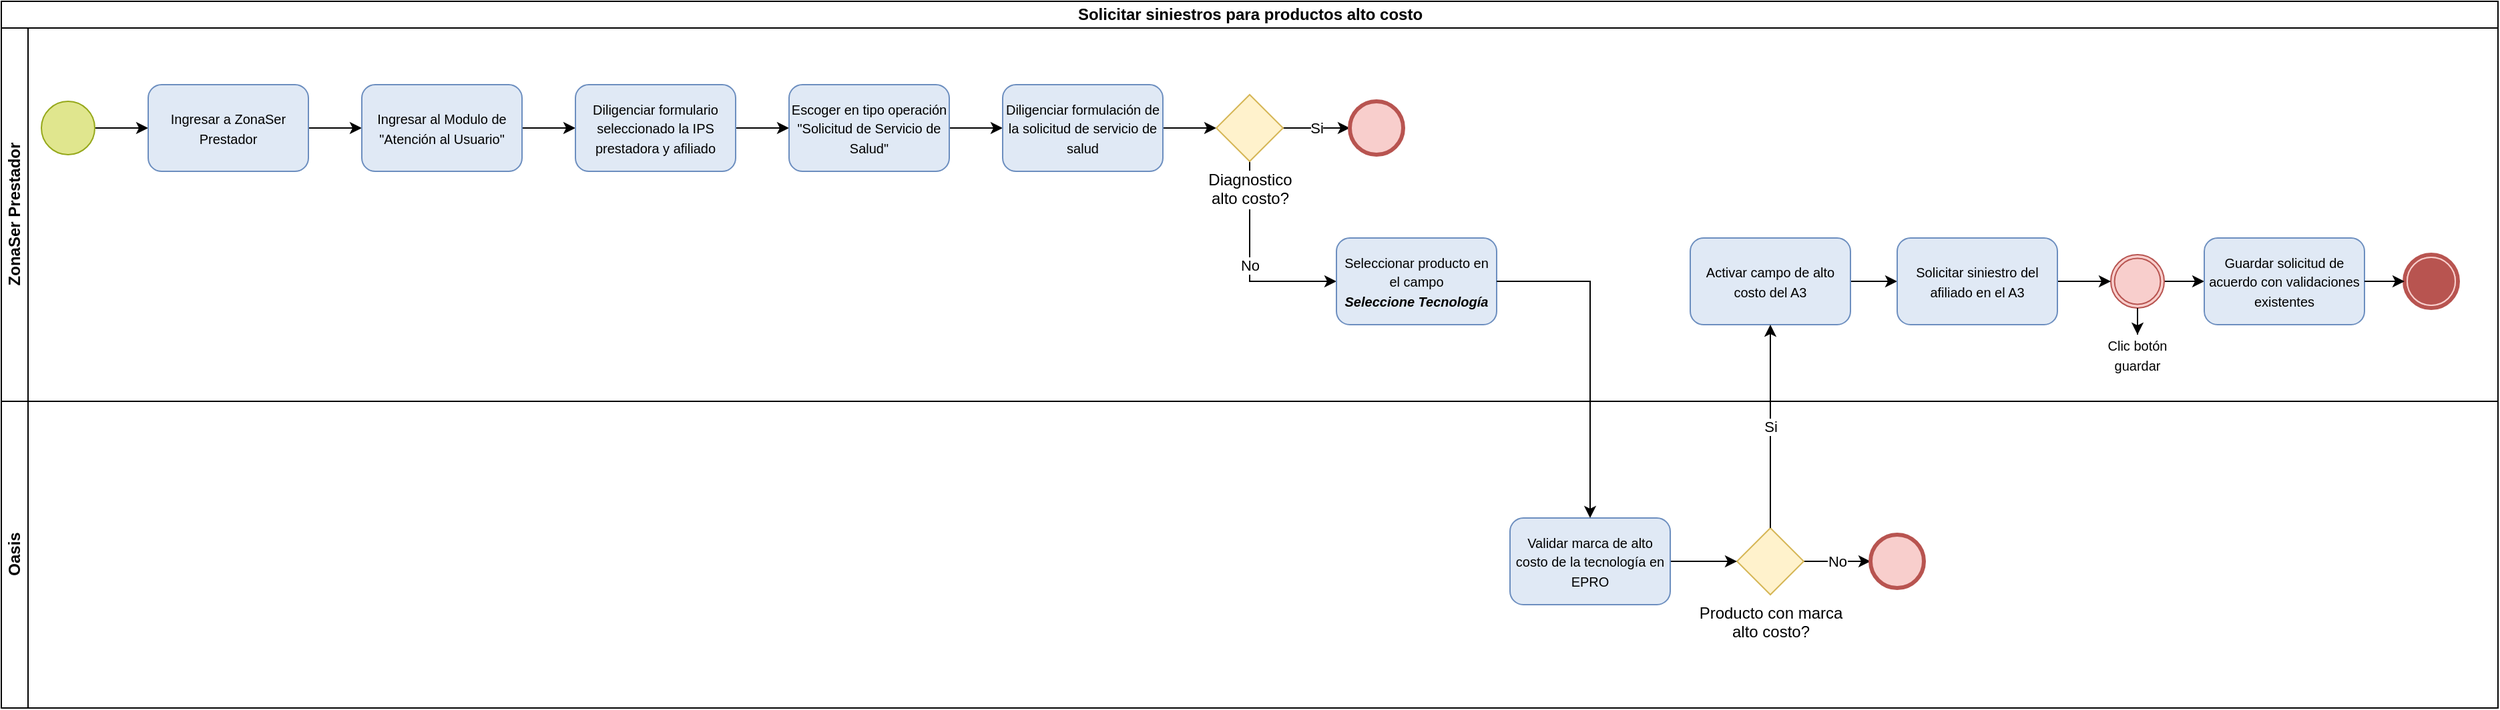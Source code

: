 <mxfile version="21.6.5" type="github">
  <diagram name="Página-1" id="YE9jcJAJMcragg8VuDX6">
    <mxGraphModel dx="1674" dy="764" grid="1" gridSize="10" guides="1" tooltips="1" connect="1" arrows="1" fold="1" page="1" pageScale="1" pageWidth="1900" pageHeight="600" math="0" shadow="0">
      <root>
        <mxCell id="0" />
        <mxCell id="1" parent="0" />
        <mxCell id="n7Z9oDIm7ifPFA3uMTLZ-1" value="Solicitar siniestros para productos alto costo" style="swimlane;childLayout=stackLayout;resizeParent=1;resizeParentMax=0;horizontal=1;startSize=20;horizontalStack=0;html=1;" vertex="1" parent="1">
          <mxGeometry x="10" y="10" width="1870" height="530" as="geometry" />
        </mxCell>
        <mxCell id="n7Z9oDIm7ifPFA3uMTLZ-2" value="ZonaSer Prestador" style="swimlane;startSize=20;horizontal=0;html=1;" vertex="1" parent="n7Z9oDIm7ifPFA3uMTLZ-1">
          <mxGeometry y="20" width="1870" height="280" as="geometry" />
        </mxCell>
        <mxCell id="n7Z9oDIm7ifPFA3uMTLZ-4" style="edgeStyle=orthogonalEdgeStyle;rounded=0;orthogonalLoop=1;jettySize=auto;html=1;" edge="1" parent="n7Z9oDIm7ifPFA3uMTLZ-2" source="n7Z9oDIm7ifPFA3uMTLZ-5" target="n7Z9oDIm7ifPFA3uMTLZ-7">
          <mxGeometry relative="1" as="geometry" />
        </mxCell>
        <mxCell id="n7Z9oDIm7ifPFA3uMTLZ-5" value="" style="points=[[0.145,0.145,0],[0.5,0,0],[0.855,0.145,0],[1,0.5,0],[0.855,0.855,0],[0.5,1,0],[0.145,0.855,0],[0,0.5,0]];shape=mxgraph.bpmn.event;html=1;verticalLabelPosition=bottom;labelBackgroundColor=#ffffff;verticalAlign=top;align=center;perimeter=ellipsePerimeter;outlineConnect=0;aspect=fixed;outline=standard;symbol=general;fillColor=#e0e68e;strokeColor=#95a81a;" vertex="1" parent="n7Z9oDIm7ifPFA3uMTLZ-2">
          <mxGeometry x="30" y="55" width="40" height="40" as="geometry" />
        </mxCell>
        <mxCell id="n7Z9oDIm7ifPFA3uMTLZ-6" value="" style="edgeStyle=orthogonalEdgeStyle;rounded=0;orthogonalLoop=1;jettySize=auto;html=1;" edge="1" parent="n7Z9oDIm7ifPFA3uMTLZ-2" source="n7Z9oDIm7ifPFA3uMTLZ-7" target="n7Z9oDIm7ifPFA3uMTLZ-9">
          <mxGeometry relative="1" as="geometry" />
        </mxCell>
        <mxCell id="n7Z9oDIm7ifPFA3uMTLZ-7" value="&lt;font style=&quot;font-size: 10px;&quot;&gt;Ingresar a ZonaSer Prestador&lt;/font&gt;" style="points=[[0.25,0,0],[0.5,0,0],[0.75,0,0],[1,0.25,0],[1,0.5,0],[1,0.75,0],[0.75,1,0],[0.5,1,0],[0.25,1,0],[0,0.75,0],[0,0.5,0],[0,0.25,0]];shape=mxgraph.bpmn.task;whiteSpace=wrap;rectStyle=rounded;size=10;html=1;container=1;expand=0;collapsible=0;taskMarker=abstract;fillColor=#E0E9F5;strokeColor=#6c8ebf;" vertex="1" parent="n7Z9oDIm7ifPFA3uMTLZ-2">
          <mxGeometry x="110" y="42.5" width="120" height="65" as="geometry" />
        </mxCell>
        <mxCell id="n7Z9oDIm7ifPFA3uMTLZ-8" value="" style="edgeStyle=orthogonalEdgeStyle;rounded=0;orthogonalLoop=1;jettySize=auto;html=1;" edge="1" parent="n7Z9oDIm7ifPFA3uMTLZ-2" source="n7Z9oDIm7ifPFA3uMTLZ-9" target="n7Z9oDIm7ifPFA3uMTLZ-11">
          <mxGeometry relative="1" as="geometry" />
        </mxCell>
        <mxCell id="n7Z9oDIm7ifPFA3uMTLZ-9" value="&lt;font style=&quot;font-size: 10px;&quot;&gt;Ingresar al Modulo de &quot;Atención al Usuario&quot;&lt;/font&gt;" style="points=[[0.25,0,0],[0.5,0,0],[0.75,0,0],[1,0.25,0],[1,0.5,0],[1,0.75,0],[0.75,1,0],[0.5,1,0],[0.25,1,0],[0,0.75,0],[0,0.5,0],[0,0.25,0]];shape=mxgraph.bpmn.task;whiteSpace=wrap;rectStyle=rounded;size=10;html=1;container=1;expand=0;collapsible=0;taskMarker=abstract;fillColor=#E0E9F5;strokeColor=#6c8ebf;" vertex="1" parent="n7Z9oDIm7ifPFA3uMTLZ-2">
          <mxGeometry x="270" y="42.5" width="120" height="65" as="geometry" />
        </mxCell>
        <mxCell id="n7Z9oDIm7ifPFA3uMTLZ-10" value="" style="edgeStyle=orthogonalEdgeStyle;rounded=0;orthogonalLoop=1;jettySize=auto;html=1;" edge="1" parent="n7Z9oDIm7ifPFA3uMTLZ-2" source="n7Z9oDIm7ifPFA3uMTLZ-11" target="n7Z9oDIm7ifPFA3uMTLZ-13">
          <mxGeometry relative="1" as="geometry" />
        </mxCell>
        <mxCell id="n7Z9oDIm7ifPFA3uMTLZ-11" value="&lt;font style=&quot;font-size: 10px;&quot;&gt;Diligenciar formulario seleccionado la IPS prestadora y afiliado&lt;/font&gt;" style="points=[[0.25,0,0],[0.5,0,0],[0.75,0,0],[1,0.25,0],[1,0.5,0],[1,0.75,0],[0.75,1,0],[0.5,1,0],[0.25,1,0],[0,0.75,0],[0,0.5,0],[0,0.25,0]];shape=mxgraph.bpmn.task;whiteSpace=wrap;rectStyle=rounded;size=10;html=1;container=1;expand=0;collapsible=0;taskMarker=abstract;fillColor=#E0E9F5;strokeColor=#6c8ebf;" vertex="1" parent="n7Z9oDIm7ifPFA3uMTLZ-2">
          <mxGeometry x="430" y="42.5" width="120" height="65" as="geometry" />
        </mxCell>
        <mxCell id="n7Z9oDIm7ifPFA3uMTLZ-12" value="" style="edgeStyle=orthogonalEdgeStyle;rounded=0;orthogonalLoop=1;jettySize=auto;html=1;" edge="1" parent="n7Z9oDIm7ifPFA3uMTLZ-2" source="n7Z9oDIm7ifPFA3uMTLZ-13" target="n7Z9oDIm7ifPFA3uMTLZ-15">
          <mxGeometry relative="1" as="geometry" />
        </mxCell>
        <mxCell id="n7Z9oDIm7ifPFA3uMTLZ-13" value="&lt;font style=&quot;font-size: 10px;&quot;&gt;Escoger en tipo operación &quot;Solicitud de Servicio de Salud&quot;&lt;/font&gt;" style="points=[[0.25,0,0],[0.5,0,0],[0.75,0,0],[1,0.25,0],[1,0.5,0],[1,0.75,0],[0.75,1,0],[0.5,1,0],[0.25,1,0],[0,0.75,0],[0,0.5,0],[0,0.25,0]];shape=mxgraph.bpmn.task;whiteSpace=wrap;rectStyle=rounded;size=10;html=1;container=1;expand=0;collapsible=0;taskMarker=abstract;fillColor=#E0E9F5;strokeColor=#6c8ebf;" vertex="1" parent="n7Z9oDIm7ifPFA3uMTLZ-2">
          <mxGeometry x="590" y="42.5" width="120" height="65" as="geometry" />
        </mxCell>
        <mxCell id="n7Z9oDIm7ifPFA3uMTLZ-66" style="edgeStyle=orthogonalEdgeStyle;rounded=0;orthogonalLoop=1;jettySize=auto;html=1;" edge="1" parent="n7Z9oDIm7ifPFA3uMTLZ-2" source="n7Z9oDIm7ifPFA3uMTLZ-15" target="n7Z9oDIm7ifPFA3uMTLZ-23">
          <mxGeometry relative="1" as="geometry">
            <mxPoint x="910" y="75" as="targetPoint" />
          </mxGeometry>
        </mxCell>
        <mxCell id="n7Z9oDIm7ifPFA3uMTLZ-15" value="&lt;font style=&quot;font-size: 10px;&quot;&gt;Diligenciar formulación de la solicitud de servicio de salud&lt;/font&gt;" style="points=[[0.25,0,0],[0.5,0,0],[0.75,0,0],[1,0.25,0],[1,0.5,0],[1,0.75,0],[0.75,1,0],[0.5,1,0],[0.25,1,0],[0,0.75,0],[0,0.5,0],[0,0.25,0]];shape=mxgraph.bpmn.task;whiteSpace=wrap;rectStyle=rounded;size=10;html=1;container=1;expand=0;collapsible=0;taskMarker=abstract;fillColor=#E0E9F5;strokeColor=#6c8ebf;" vertex="1" parent="n7Z9oDIm7ifPFA3uMTLZ-2">
          <mxGeometry x="750" y="42.5" width="120" height="65" as="geometry" />
        </mxCell>
        <mxCell id="n7Z9oDIm7ifPFA3uMTLZ-92" style="edgeStyle=orthogonalEdgeStyle;rounded=0;orthogonalLoop=1;jettySize=auto;html=1;entryX=0;entryY=0.5;entryDx=0;entryDy=0;entryPerimeter=0;" edge="1" parent="n7Z9oDIm7ifPFA3uMTLZ-2" source="n7Z9oDIm7ifPFA3uMTLZ-18" target="n7Z9oDIm7ifPFA3uMTLZ-91">
          <mxGeometry relative="1" as="geometry" />
        </mxCell>
        <mxCell id="n7Z9oDIm7ifPFA3uMTLZ-18" value="" style="points=[[0.145,0.145,0],[0.5,0,0],[0.855,0.145,0],[1,0.5,0],[0.855,0.855,0],[0.5,1,0],[0.145,0.855,0],[0,0.5,0]];shape=mxgraph.bpmn.event;html=1;verticalLabelPosition=bottom;labelBackgroundColor=#ffffff;verticalAlign=top;align=center;perimeter=ellipsePerimeter;outlineConnect=0;aspect=fixed;outline=throwing;symbol=general;fillColor=#f8cecc;strokeColor=#b85450;" vertex="1" parent="n7Z9oDIm7ifPFA3uMTLZ-2">
          <mxGeometry x="1580" y="170" width="40" height="40" as="geometry" />
        </mxCell>
        <mxCell id="n7Z9oDIm7ifPFA3uMTLZ-70" value="Si" style="edgeStyle=orthogonalEdgeStyle;rounded=0;orthogonalLoop=1;jettySize=auto;html=1;" edge="1" parent="n7Z9oDIm7ifPFA3uMTLZ-2" source="n7Z9oDIm7ifPFA3uMTLZ-23" target="n7Z9oDIm7ifPFA3uMTLZ-73">
          <mxGeometry relative="1" as="geometry">
            <mxPoint x="1020" y="75" as="targetPoint" />
          </mxGeometry>
        </mxCell>
        <mxCell id="n7Z9oDIm7ifPFA3uMTLZ-74" value="No" style="edgeStyle=orthogonalEdgeStyle;rounded=0;orthogonalLoop=1;jettySize=auto;html=1;entryX=0;entryY=0.5;entryDx=0;entryDy=0;entryPerimeter=0;" edge="1" parent="n7Z9oDIm7ifPFA3uMTLZ-2" source="n7Z9oDIm7ifPFA3uMTLZ-23" target="n7Z9oDIm7ifPFA3uMTLZ-75">
          <mxGeometry relative="1" as="geometry">
            <mxPoint x="935" y="200" as="targetPoint" />
            <Array as="points">
              <mxPoint x="935" y="190" />
            </Array>
          </mxGeometry>
        </mxCell>
        <mxCell id="n7Z9oDIm7ifPFA3uMTLZ-23" value="Diagnostico&lt;br&gt;alto costo?" style="points=[[0.25,0.25,0],[0.5,0,0],[0.75,0.25,0],[1,0.5,0],[0.75,0.75,0],[0.5,1,0],[0.25,0.75,0],[0,0.5,0]];shape=mxgraph.bpmn.gateway2;html=1;verticalLabelPosition=bottom;labelBackgroundColor=#ffffff;verticalAlign=top;align=center;perimeter=rhombusPerimeter;outlineConnect=0;outline=none;symbol=none;fillColor=#fff2cc;strokeColor=#d6b656;" vertex="1" parent="n7Z9oDIm7ifPFA3uMTLZ-2">
          <mxGeometry x="910" y="50" width="50" height="50" as="geometry" />
        </mxCell>
        <mxCell id="n7Z9oDIm7ifPFA3uMTLZ-19" value="&lt;font style=&quot;font-size: 10px;&quot;&gt;Clic botón guardar&lt;/font&gt;" style="text;html=1;strokeColor=none;fillColor=none;align=center;verticalAlign=middle;whiteSpace=wrap;rounded=0;" vertex="1" parent="n7Z9oDIm7ifPFA3uMTLZ-2">
          <mxGeometry x="1570" y="230" width="60" height="30" as="geometry" />
        </mxCell>
        <mxCell id="n7Z9oDIm7ifPFA3uMTLZ-16" style="edgeStyle=orthogonalEdgeStyle;rounded=0;orthogonalLoop=1;jettySize=auto;html=1;" edge="1" parent="n7Z9oDIm7ifPFA3uMTLZ-2" source="n7Z9oDIm7ifPFA3uMTLZ-18" target="n7Z9oDIm7ifPFA3uMTLZ-19">
          <mxGeometry relative="1" as="geometry" />
        </mxCell>
        <mxCell id="n7Z9oDIm7ifPFA3uMTLZ-73" value="" style="points=[[0.145,0.145,0],[0.5,0,0],[0.855,0.145,0],[1,0.5,0],[0.855,0.855,0],[0.5,1,0],[0.145,0.855,0],[0,0.5,0]];shape=mxgraph.bpmn.event;html=1;verticalLabelPosition=bottom;labelBackgroundColor=#ffffff;verticalAlign=top;align=center;perimeter=ellipsePerimeter;outlineConnect=0;aspect=fixed;outline=end;symbol=terminate2;fillColor=#f8cecc;strokeColor=#b85450;" vertex="1" parent="n7Z9oDIm7ifPFA3uMTLZ-2">
          <mxGeometry x="1010" y="55" width="40" height="40" as="geometry" />
        </mxCell>
        <mxCell id="n7Z9oDIm7ifPFA3uMTLZ-75" value="&lt;span style=&quot;font-size: 10px;&quot;&gt;Seleccionar producto en el campo &lt;i&gt;&lt;b&gt;Seleccione&amp;nbsp;Tecnología&lt;/b&gt;&lt;/i&gt;&lt;/span&gt;" style="points=[[0.25,0,0],[0.5,0,0],[0.75,0,0],[1,0.25,0],[1,0.5,0],[1,0.75,0],[0.75,1,0],[0.5,1,0],[0.25,1,0],[0,0.75,0],[0,0.5,0],[0,0.25,0]];shape=mxgraph.bpmn.task;whiteSpace=wrap;rectStyle=rounded;size=10;html=1;container=1;expand=0;collapsible=0;taskMarker=abstract;fillColor=#E0E9F5;strokeColor=#6c8ebf;" vertex="1" parent="n7Z9oDIm7ifPFA3uMTLZ-2">
          <mxGeometry x="1000" y="157.5" width="120" height="65" as="geometry" />
        </mxCell>
        <mxCell id="n7Z9oDIm7ifPFA3uMTLZ-88" style="edgeStyle=orthogonalEdgeStyle;rounded=0;orthogonalLoop=1;jettySize=auto;html=1;entryX=0;entryY=0.5;entryDx=0;entryDy=0;entryPerimeter=0;" edge="1" parent="n7Z9oDIm7ifPFA3uMTLZ-2" source="n7Z9oDIm7ifPFA3uMTLZ-87" target="n7Z9oDIm7ifPFA3uMTLZ-89">
          <mxGeometry relative="1" as="geometry">
            <mxPoint x="1470" y="190" as="targetPoint" />
          </mxGeometry>
        </mxCell>
        <mxCell id="n7Z9oDIm7ifPFA3uMTLZ-87" value="&lt;span style=&quot;font-size: 10px;&quot;&gt;Activar campo de alto costo del A3&lt;/span&gt;" style="points=[[0.25,0,0],[0.5,0,0],[0.75,0,0],[1,0.25,0],[1,0.5,0],[1,0.75,0],[0.75,1,0],[0.5,1,0],[0.25,1,0],[0,0.75,0],[0,0.5,0],[0,0.25,0]];shape=mxgraph.bpmn.task;whiteSpace=wrap;rectStyle=rounded;size=10;html=1;container=1;expand=0;collapsible=0;taskMarker=abstract;fillColor=#E0E9F5;strokeColor=#6c8ebf;" vertex="1" parent="n7Z9oDIm7ifPFA3uMTLZ-2">
          <mxGeometry x="1265" y="157.5" width="120" height="65" as="geometry" />
        </mxCell>
        <mxCell id="n7Z9oDIm7ifPFA3uMTLZ-90" style="edgeStyle=orthogonalEdgeStyle;rounded=0;orthogonalLoop=1;jettySize=auto;html=1;entryX=0;entryY=0.5;entryDx=0;entryDy=0;entryPerimeter=0;" edge="1" parent="n7Z9oDIm7ifPFA3uMTLZ-2" source="n7Z9oDIm7ifPFA3uMTLZ-89" target="n7Z9oDIm7ifPFA3uMTLZ-18">
          <mxGeometry relative="1" as="geometry" />
        </mxCell>
        <mxCell id="n7Z9oDIm7ifPFA3uMTLZ-89" value="&lt;span style=&quot;font-size: 10px;&quot;&gt;Solicitar siniestro del afiliado en el A3&lt;/span&gt;" style="points=[[0.25,0,0],[0.5,0,0],[0.75,0,0],[1,0.25,0],[1,0.5,0],[1,0.75,0],[0.75,1,0],[0.5,1,0],[0.25,1,0],[0,0.75,0],[0,0.5,0],[0,0.25,0]];shape=mxgraph.bpmn.task;whiteSpace=wrap;rectStyle=rounded;size=10;html=1;container=1;expand=0;collapsible=0;taskMarker=abstract;fillColor=#E0E9F5;strokeColor=#6c8ebf;" vertex="1" parent="n7Z9oDIm7ifPFA3uMTLZ-2">
          <mxGeometry x="1420" y="157.5" width="120" height="65" as="geometry" />
        </mxCell>
        <mxCell id="n7Z9oDIm7ifPFA3uMTLZ-91" value="&lt;span style=&quot;font-size: 10px;&quot;&gt;Guardar solicitud de acuerdo con validaciones existentes&lt;/span&gt;" style="points=[[0.25,0,0],[0.5,0,0],[0.75,0,0],[1,0.25,0],[1,0.5,0],[1,0.75,0],[0.75,1,0],[0.5,1,0],[0.25,1,0],[0,0.75,0],[0,0.5,0],[0,0.25,0]];shape=mxgraph.bpmn.task;whiteSpace=wrap;rectStyle=rounded;size=10;html=1;container=1;expand=0;collapsible=0;taskMarker=abstract;fillColor=#E0E9F5;strokeColor=#6c8ebf;" vertex="1" parent="n7Z9oDIm7ifPFA3uMTLZ-2">
          <mxGeometry x="1650" y="157.5" width="120" height="65" as="geometry" />
        </mxCell>
        <mxCell id="n7Z9oDIm7ifPFA3uMTLZ-93" value="" style="points=[[0.145,0.145,0],[0.5,0,0],[0.855,0.145,0],[1,0.5,0],[0.855,0.855,0],[0.5,1,0],[0.145,0.855,0],[0,0.5,0]];shape=mxgraph.bpmn.event;html=1;verticalLabelPosition=bottom;labelBackgroundColor=#ffffff;verticalAlign=top;align=center;perimeter=ellipsePerimeter;outlineConnect=0;aspect=fixed;outline=end;symbol=terminate;fillColor=#f8cecc;strokeColor=#b85450;" vertex="1" parent="n7Z9oDIm7ifPFA3uMTLZ-2">
          <mxGeometry x="1800" y="170" width="40" height="40" as="geometry" />
        </mxCell>
        <mxCell id="n7Z9oDIm7ifPFA3uMTLZ-94" style="edgeStyle=orthogonalEdgeStyle;rounded=0;orthogonalLoop=1;jettySize=auto;html=1;entryX=0;entryY=0.5;entryDx=0;entryDy=0;entryPerimeter=0;" edge="1" parent="n7Z9oDIm7ifPFA3uMTLZ-2" source="n7Z9oDIm7ifPFA3uMTLZ-91" target="n7Z9oDIm7ifPFA3uMTLZ-93">
          <mxGeometry relative="1" as="geometry" />
        </mxCell>
        <mxCell id="n7Z9oDIm7ifPFA3uMTLZ-33" value="Oasis" style="swimlane;startSize=20;horizontal=0;html=1;" vertex="1" parent="n7Z9oDIm7ifPFA3uMTLZ-1">
          <mxGeometry y="300" width="1870" height="230" as="geometry" />
        </mxCell>
        <mxCell id="n7Z9oDIm7ifPFA3uMTLZ-84" value="No" style="edgeStyle=orthogonalEdgeStyle;rounded=0;orthogonalLoop=1;jettySize=auto;html=1;" edge="1" parent="n7Z9oDIm7ifPFA3uMTLZ-33" source="n7Z9oDIm7ifPFA3uMTLZ-79" target="n7Z9oDIm7ifPFA3uMTLZ-85">
          <mxGeometry relative="1" as="geometry">
            <mxPoint x="1450" y="120" as="targetPoint" />
          </mxGeometry>
        </mxCell>
        <mxCell id="n7Z9oDIm7ifPFA3uMTLZ-79" value="Producto con marca&lt;br&gt;alto costo?" style="points=[[0.25,0.25,0],[0.5,0,0],[0.75,0.25,0],[1,0.5,0],[0.75,0.75,0],[0.5,1,0],[0.25,0.75,0],[0,0.5,0]];shape=mxgraph.bpmn.gateway2;html=1;verticalLabelPosition=bottom;labelBackgroundColor=#ffffff;verticalAlign=top;align=center;perimeter=rhombusPerimeter;outlineConnect=0;outline=none;symbol=none;fillColor=#fff2cc;strokeColor=#d6b656;" vertex="1" parent="n7Z9oDIm7ifPFA3uMTLZ-33">
          <mxGeometry x="1300" y="95" width="50" height="50" as="geometry" />
        </mxCell>
        <mxCell id="n7Z9oDIm7ifPFA3uMTLZ-83" style="edgeStyle=orthogonalEdgeStyle;rounded=0;orthogonalLoop=1;jettySize=auto;html=1;entryX=0;entryY=0.5;entryDx=0;entryDy=0;entryPerimeter=0;" edge="1" parent="n7Z9oDIm7ifPFA3uMTLZ-33" source="n7Z9oDIm7ifPFA3uMTLZ-77" target="n7Z9oDIm7ifPFA3uMTLZ-79">
          <mxGeometry relative="1" as="geometry" />
        </mxCell>
        <mxCell id="n7Z9oDIm7ifPFA3uMTLZ-77" value="&lt;span style=&quot;font-size: 10px;&quot;&gt;Validar marca de alto costo de la tecnología&amp;nbsp;en EPRO&lt;/span&gt;" style="points=[[0.25,0,0],[0.5,0,0],[0.75,0,0],[1,0.25,0],[1,0.5,0],[1,0.75,0],[0.75,1,0],[0.5,1,0],[0.25,1,0],[0,0.75,0],[0,0.5,0],[0,0.25,0]];shape=mxgraph.bpmn.task;whiteSpace=wrap;rectStyle=rounded;size=10;html=1;container=1;expand=0;collapsible=0;taskMarker=abstract;fillColor=#E0E9F5;strokeColor=#6c8ebf;" vertex="1" parent="n7Z9oDIm7ifPFA3uMTLZ-33">
          <mxGeometry x="1130" y="87.5" width="120" height="65" as="geometry" />
        </mxCell>
        <mxCell id="n7Z9oDIm7ifPFA3uMTLZ-85" value="" style="points=[[0.145,0.145,0],[0.5,0,0],[0.855,0.145,0],[1,0.5,0],[0.855,0.855,0],[0.5,1,0],[0.145,0.855,0],[0,0.5,0]];shape=mxgraph.bpmn.event;html=1;verticalLabelPosition=bottom;labelBackgroundColor=#ffffff;verticalAlign=top;align=center;perimeter=ellipsePerimeter;outlineConnect=0;aspect=fixed;outline=end;symbol=terminate2;fillColor=#f8cecc;strokeColor=#b85450;" vertex="1" parent="n7Z9oDIm7ifPFA3uMTLZ-33">
          <mxGeometry x="1400" y="100" width="40" height="40" as="geometry" />
        </mxCell>
        <mxCell id="n7Z9oDIm7ifPFA3uMTLZ-76" style="edgeStyle=orthogonalEdgeStyle;rounded=0;orthogonalLoop=1;jettySize=auto;html=1;" edge="1" parent="n7Z9oDIm7ifPFA3uMTLZ-1" source="n7Z9oDIm7ifPFA3uMTLZ-75" target="n7Z9oDIm7ifPFA3uMTLZ-77">
          <mxGeometry relative="1" as="geometry">
            <mxPoint x="1170" y="210" as="targetPoint" />
          </mxGeometry>
        </mxCell>
        <mxCell id="n7Z9oDIm7ifPFA3uMTLZ-86" value="Si" style="edgeStyle=orthogonalEdgeStyle;rounded=0;orthogonalLoop=1;jettySize=auto;html=1;entryX=0.5;entryY=1;entryDx=0;entryDy=0;entryPerimeter=0;" edge="1" parent="n7Z9oDIm7ifPFA3uMTLZ-1" source="n7Z9oDIm7ifPFA3uMTLZ-79" target="n7Z9oDIm7ifPFA3uMTLZ-87">
          <mxGeometry relative="1" as="geometry">
            <mxPoint x="1345" y="260" as="targetPoint" />
          </mxGeometry>
        </mxCell>
      </root>
    </mxGraphModel>
  </diagram>
</mxfile>
